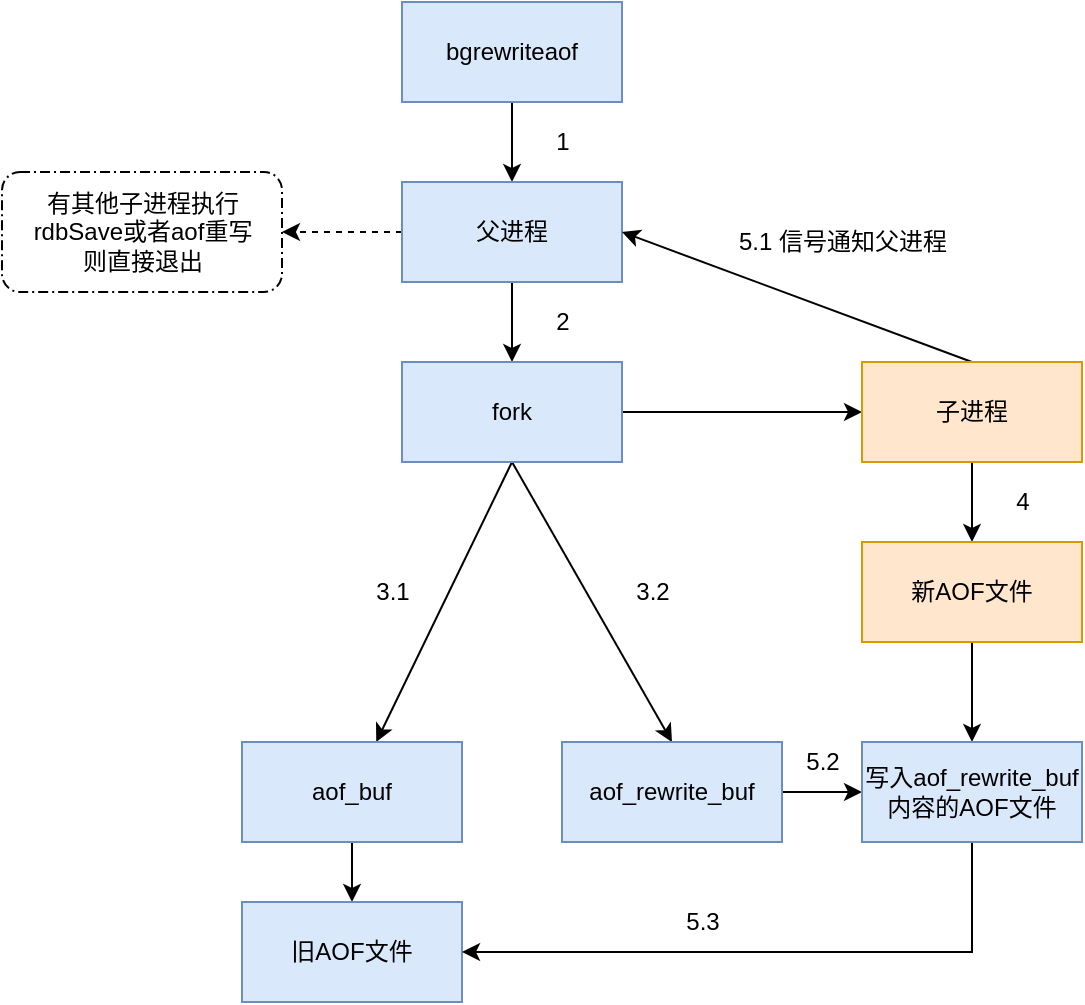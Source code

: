 <mxfile version="15.4.0" type="device"><diagram id="1B2etTgQEncW9eKnbNis" name="第 1 页"><mxGraphModel dx="1773" dy="624" grid="1" gridSize="10" guides="1" tooltips="1" connect="1" arrows="1" fold="1" page="1" pageScale="1" pageWidth="827" pageHeight="1169" math="0" shadow="0"><root><mxCell id="0"/><mxCell id="1" parent="0"/><mxCell id="kqauxZZnqqb0TN0jouxs-9" style="edgeStyle=orthogonalEdgeStyle;rounded=0;orthogonalLoop=1;jettySize=auto;html=1;exitX=0.5;exitY=1;exitDx=0;exitDy=0;entryX=0.5;entryY=0;entryDx=0;entryDy=0;" edge="1" parent="1" source="kqauxZZnqqb0TN0jouxs-1" target="kqauxZZnqqb0TN0jouxs-2"><mxGeometry relative="1" as="geometry"/></mxCell><mxCell id="kqauxZZnqqb0TN0jouxs-1" value="&lt;pre&gt;&lt;font face=&quot;Helvetica&quot;&gt;bgrewriteaof&lt;/font&gt;&lt;/pre&gt;" style="rounded=0;whiteSpace=wrap;html=1;fillColor=#dae8fc;strokeColor=#6c8ebf;" vertex="1" parent="1"><mxGeometry x="140" y="170" width="110" height="50" as="geometry"/></mxCell><mxCell id="kqauxZZnqqb0TN0jouxs-10" value="" style="edgeStyle=orthogonalEdgeStyle;rounded=0;orthogonalLoop=1;jettySize=auto;html=1;" edge="1" parent="1" source="kqauxZZnqqb0TN0jouxs-2" target="kqauxZZnqqb0TN0jouxs-3"><mxGeometry relative="1" as="geometry"/></mxCell><mxCell id="kqauxZZnqqb0TN0jouxs-17" style="edgeStyle=orthogonalEdgeStyle;rounded=0;orthogonalLoop=1;jettySize=auto;html=1;exitX=0;exitY=0.5;exitDx=0;exitDy=0;entryX=1;entryY=0.5;entryDx=0;entryDy=0;entryPerimeter=0;dashed=1;" edge="1" parent="1" source="kqauxZZnqqb0TN0jouxs-2" target="kqauxZZnqqb0TN0jouxs-15"><mxGeometry relative="1" as="geometry"/></mxCell><mxCell id="kqauxZZnqqb0TN0jouxs-2" value="父进程" style="rounded=0;whiteSpace=wrap;html=1;fillColor=#dae8fc;strokeColor=#6c8ebf;" vertex="1" parent="1"><mxGeometry x="140" y="260" width="110" height="50" as="geometry"/></mxCell><mxCell id="kqauxZZnqqb0TN0jouxs-14" style="edgeStyle=orthogonalEdgeStyle;rounded=0;orthogonalLoop=1;jettySize=auto;html=1;exitX=1;exitY=0.5;exitDx=0;exitDy=0;entryX=0;entryY=0.5;entryDx=0;entryDy=0;" edge="1" parent="1" source="kqauxZZnqqb0TN0jouxs-3" target="kqauxZZnqqb0TN0jouxs-4"><mxGeometry relative="1" as="geometry"/></mxCell><mxCell id="kqauxZZnqqb0TN0jouxs-28" style="rounded=0;orthogonalLoop=1;jettySize=auto;html=1;exitX=0.5;exitY=1;exitDx=0;exitDy=0;" edge="1" parent="1" source="kqauxZZnqqb0TN0jouxs-3" target="kqauxZZnqqb0TN0jouxs-5"><mxGeometry relative="1" as="geometry"/></mxCell><mxCell id="kqauxZZnqqb0TN0jouxs-29" style="edgeStyle=none;rounded=0;orthogonalLoop=1;jettySize=auto;html=1;exitX=0.5;exitY=1;exitDx=0;exitDy=0;entryX=0.5;entryY=0;entryDx=0;entryDy=0;" edge="1" parent="1" source="kqauxZZnqqb0TN0jouxs-3" target="kqauxZZnqqb0TN0jouxs-6"><mxGeometry relative="1" as="geometry"/></mxCell><mxCell id="kqauxZZnqqb0TN0jouxs-3" value="fork" style="rounded=0;whiteSpace=wrap;html=1;fillColor=#dae8fc;strokeColor=#6c8ebf;" vertex="1" parent="1"><mxGeometry x="140" y="350" width="110" height="50" as="geometry"/></mxCell><mxCell id="kqauxZZnqqb0TN0jouxs-18" style="edgeStyle=orthogonalEdgeStyle;rounded=0;orthogonalLoop=1;jettySize=auto;html=1;exitX=0.5;exitY=1;exitDx=0;exitDy=0;" edge="1" parent="1" source="kqauxZZnqqb0TN0jouxs-4" target="kqauxZZnqqb0TN0jouxs-8"><mxGeometry relative="1" as="geometry"/></mxCell><mxCell id="kqauxZZnqqb0TN0jouxs-33" style="edgeStyle=none;rounded=0;orthogonalLoop=1;jettySize=auto;html=1;exitX=0.5;exitY=0;exitDx=0;exitDy=0;entryX=1;entryY=0.5;entryDx=0;entryDy=0;" edge="1" parent="1" source="kqauxZZnqqb0TN0jouxs-4" target="kqauxZZnqqb0TN0jouxs-2"><mxGeometry relative="1" as="geometry"/></mxCell><mxCell id="kqauxZZnqqb0TN0jouxs-4" value="子进程" style="rounded=0;whiteSpace=wrap;html=1;fillColor=#ffe6cc;strokeColor=#d79b00;" vertex="1" parent="1"><mxGeometry x="370" y="350" width="110" height="50" as="geometry"/></mxCell><mxCell id="kqauxZZnqqb0TN0jouxs-12" value="" style="edgeStyle=orthogonalEdgeStyle;rounded=0;orthogonalLoop=1;jettySize=auto;html=1;" edge="1" parent="1" source="kqauxZZnqqb0TN0jouxs-5" target="kqauxZZnqqb0TN0jouxs-7"><mxGeometry relative="1" as="geometry"/></mxCell><mxCell id="kqauxZZnqqb0TN0jouxs-5" value="aof_buf" style="rounded=0;whiteSpace=wrap;html=1;fillColor=#dae8fc;strokeColor=#6c8ebf;" vertex="1" parent="1"><mxGeometry x="60" y="540" width="110" height="50" as="geometry"/></mxCell><mxCell id="kqauxZZnqqb0TN0jouxs-24" style="edgeStyle=orthogonalEdgeStyle;rounded=0;orthogonalLoop=1;jettySize=auto;html=1;exitX=1;exitY=0.5;exitDx=0;exitDy=0;entryX=0;entryY=0.5;entryDx=0;entryDy=0;" edge="1" parent="1" source="kqauxZZnqqb0TN0jouxs-6" target="kqauxZZnqqb0TN0jouxs-21"><mxGeometry relative="1" as="geometry"/></mxCell><mxCell id="kqauxZZnqqb0TN0jouxs-6" value="aof_rewrite_buf" style="rounded=0;whiteSpace=wrap;html=1;fillColor=#dae8fc;strokeColor=#6c8ebf;" vertex="1" parent="1"><mxGeometry x="220" y="540" width="110" height="50" as="geometry"/></mxCell><mxCell id="kqauxZZnqqb0TN0jouxs-7" value="旧AOF文件" style="rounded=0;whiteSpace=wrap;html=1;fillColor=#dae8fc;strokeColor=#6c8ebf;" vertex="1" parent="1"><mxGeometry x="60" y="620" width="110" height="50" as="geometry"/></mxCell><mxCell id="kqauxZZnqqb0TN0jouxs-25" style="edgeStyle=orthogonalEdgeStyle;rounded=0;orthogonalLoop=1;jettySize=auto;html=1;exitX=0.5;exitY=1;exitDx=0;exitDy=0;" edge="1" parent="1" source="kqauxZZnqqb0TN0jouxs-8" target="kqauxZZnqqb0TN0jouxs-21"><mxGeometry relative="1" as="geometry"/></mxCell><mxCell id="kqauxZZnqqb0TN0jouxs-8" value="新AOF文件" style="rounded=0;whiteSpace=wrap;html=1;fillColor=#ffe6cc;strokeColor=#d79b00;" vertex="1" parent="1"><mxGeometry x="370" y="440" width="110" height="50" as="geometry"/></mxCell><mxCell id="kqauxZZnqqb0TN0jouxs-15" value="" style="points=[[0.25,0,0],[0.5,0,0],[0.75,0,0],[1,0.25,0],[1,0.5,0],[1,0.75,0],[0.75,1,0],[0.5,1,0],[0.25,1,0],[0,0.75,0],[0,0.5,0],[0,0.25,0]];rounded=1;dashed=1;dashPattern=5 2 1 2;labelPosition=center;verticalLabelPosition=top;align=right;verticalAlign=bottom;fontSize=8;" vertex="1" parent="1"><mxGeometry x="-60" y="255" width="140" height="60" as="geometry"/></mxCell><mxCell id="kqauxZZnqqb0TN0jouxs-16" value="有其他子进程执行&lt;br&gt;rdbSave或者aof重写&lt;br&gt;则直接退出" style="text;html=1;align=center;verticalAlign=middle;resizable=0;points=[];autosize=1;strokeColor=none;fillColor=none;" vertex="1" parent="1"><mxGeometry x="-50" y="260" width="120" height="50" as="geometry"/></mxCell><mxCell id="kqauxZZnqqb0TN0jouxs-23" style="edgeStyle=orthogonalEdgeStyle;rounded=0;orthogonalLoop=1;jettySize=auto;html=1;exitX=0.5;exitY=1;exitDx=0;exitDy=0;entryX=1;entryY=0.5;entryDx=0;entryDy=0;" edge="1" parent="1" source="kqauxZZnqqb0TN0jouxs-21" target="kqauxZZnqqb0TN0jouxs-7"><mxGeometry relative="1" as="geometry"/></mxCell><mxCell id="kqauxZZnqqb0TN0jouxs-21" value="写入aof_rewrite_buf内容的AOF文件" style="rounded=0;whiteSpace=wrap;html=1;fillColor=#dae8fc;strokeColor=#6c8ebf;" vertex="1" parent="1"><mxGeometry x="370" y="540" width="110" height="50" as="geometry"/></mxCell><mxCell id="kqauxZZnqqb0TN0jouxs-26" value="1" style="text;html=1;align=center;verticalAlign=middle;resizable=0;points=[];autosize=1;strokeColor=none;fillColor=none;" vertex="1" parent="1"><mxGeometry x="210" y="230" width="20" height="20" as="geometry"/></mxCell><mxCell id="kqauxZZnqqb0TN0jouxs-27" value="2" style="text;html=1;align=center;verticalAlign=middle;resizable=0;points=[];autosize=1;strokeColor=none;fillColor=none;" vertex="1" parent="1"><mxGeometry x="210" y="320" width="20" height="20" as="geometry"/></mxCell><mxCell id="kqauxZZnqqb0TN0jouxs-30" value="3.1" style="text;html=1;align=center;verticalAlign=middle;resizable=0;points=[];autosize=1;strokeColor=none;fillColor=none;" vertex="1" parent="1"><mxGeometry x="120" y="455" width="30" height="20" as="geometry"/></mxCell><mxCell id="kqauxZZnqqb0TN0jouxs-31" value="3.2" style="text;html=1;align=center;verticalAlign=middle;resizable=0;points=[];autosize=1;strokeColor=none;fillColor=none;" vertex="1" parent="1"><mxGeometry x="250" y="455" width="30" height="20" as="geometry"/></mxCell><mxCell id="kqauxZZnqqb0TN0jouxs-32" value="4" style="text;html=1;align=center;verticalAlign=middle;resizable=0;points=[];autosize=1;strokeColor=none;fillColor=none;" vertex="1" parent="1"><mxGeometry x="440" y="410" width="20" height="20" as="geometry"/></mxCell><mxCell id="kqauxZZnqqb0TN0jouxs-34" value="5.1 信号通知父进程" style="text;html=1;align=center;verticalAlign=middle;resizable=0;points=[];autosize=1;strokeColor=none;fillColor=none;" vertex="1" parent="1"><mxGeometry x="300" y="280" width="120" height="20" as="geometry"/></mxCell><mxCell id="kqauxZZnqqb0TN0jouxs-35" value="5.2" style="text;html=1;align=center;verticalAlign=middle;resizable=0;points=[];autosize=1;strokeColor=none;fillColor=none;" vertex="1" parent="1"><mxGeometry x="335" y="540" width="30" height="20" as="geometry"/></mxCell><mxCell id="kqauxZZnqqb0TN0jouxs-36" value="5.3" style="text;html=1;align=center;verticalAlign=middle;resizable=0;points=[];autosize=1;strokeColor=none;fillColor=none;" vertex="1" parent="1"><mxGeometry x="275" y="620" width="30" height="20" as="geometry"/></mxCell></root></mxGraphModel></diagram></mxfile>